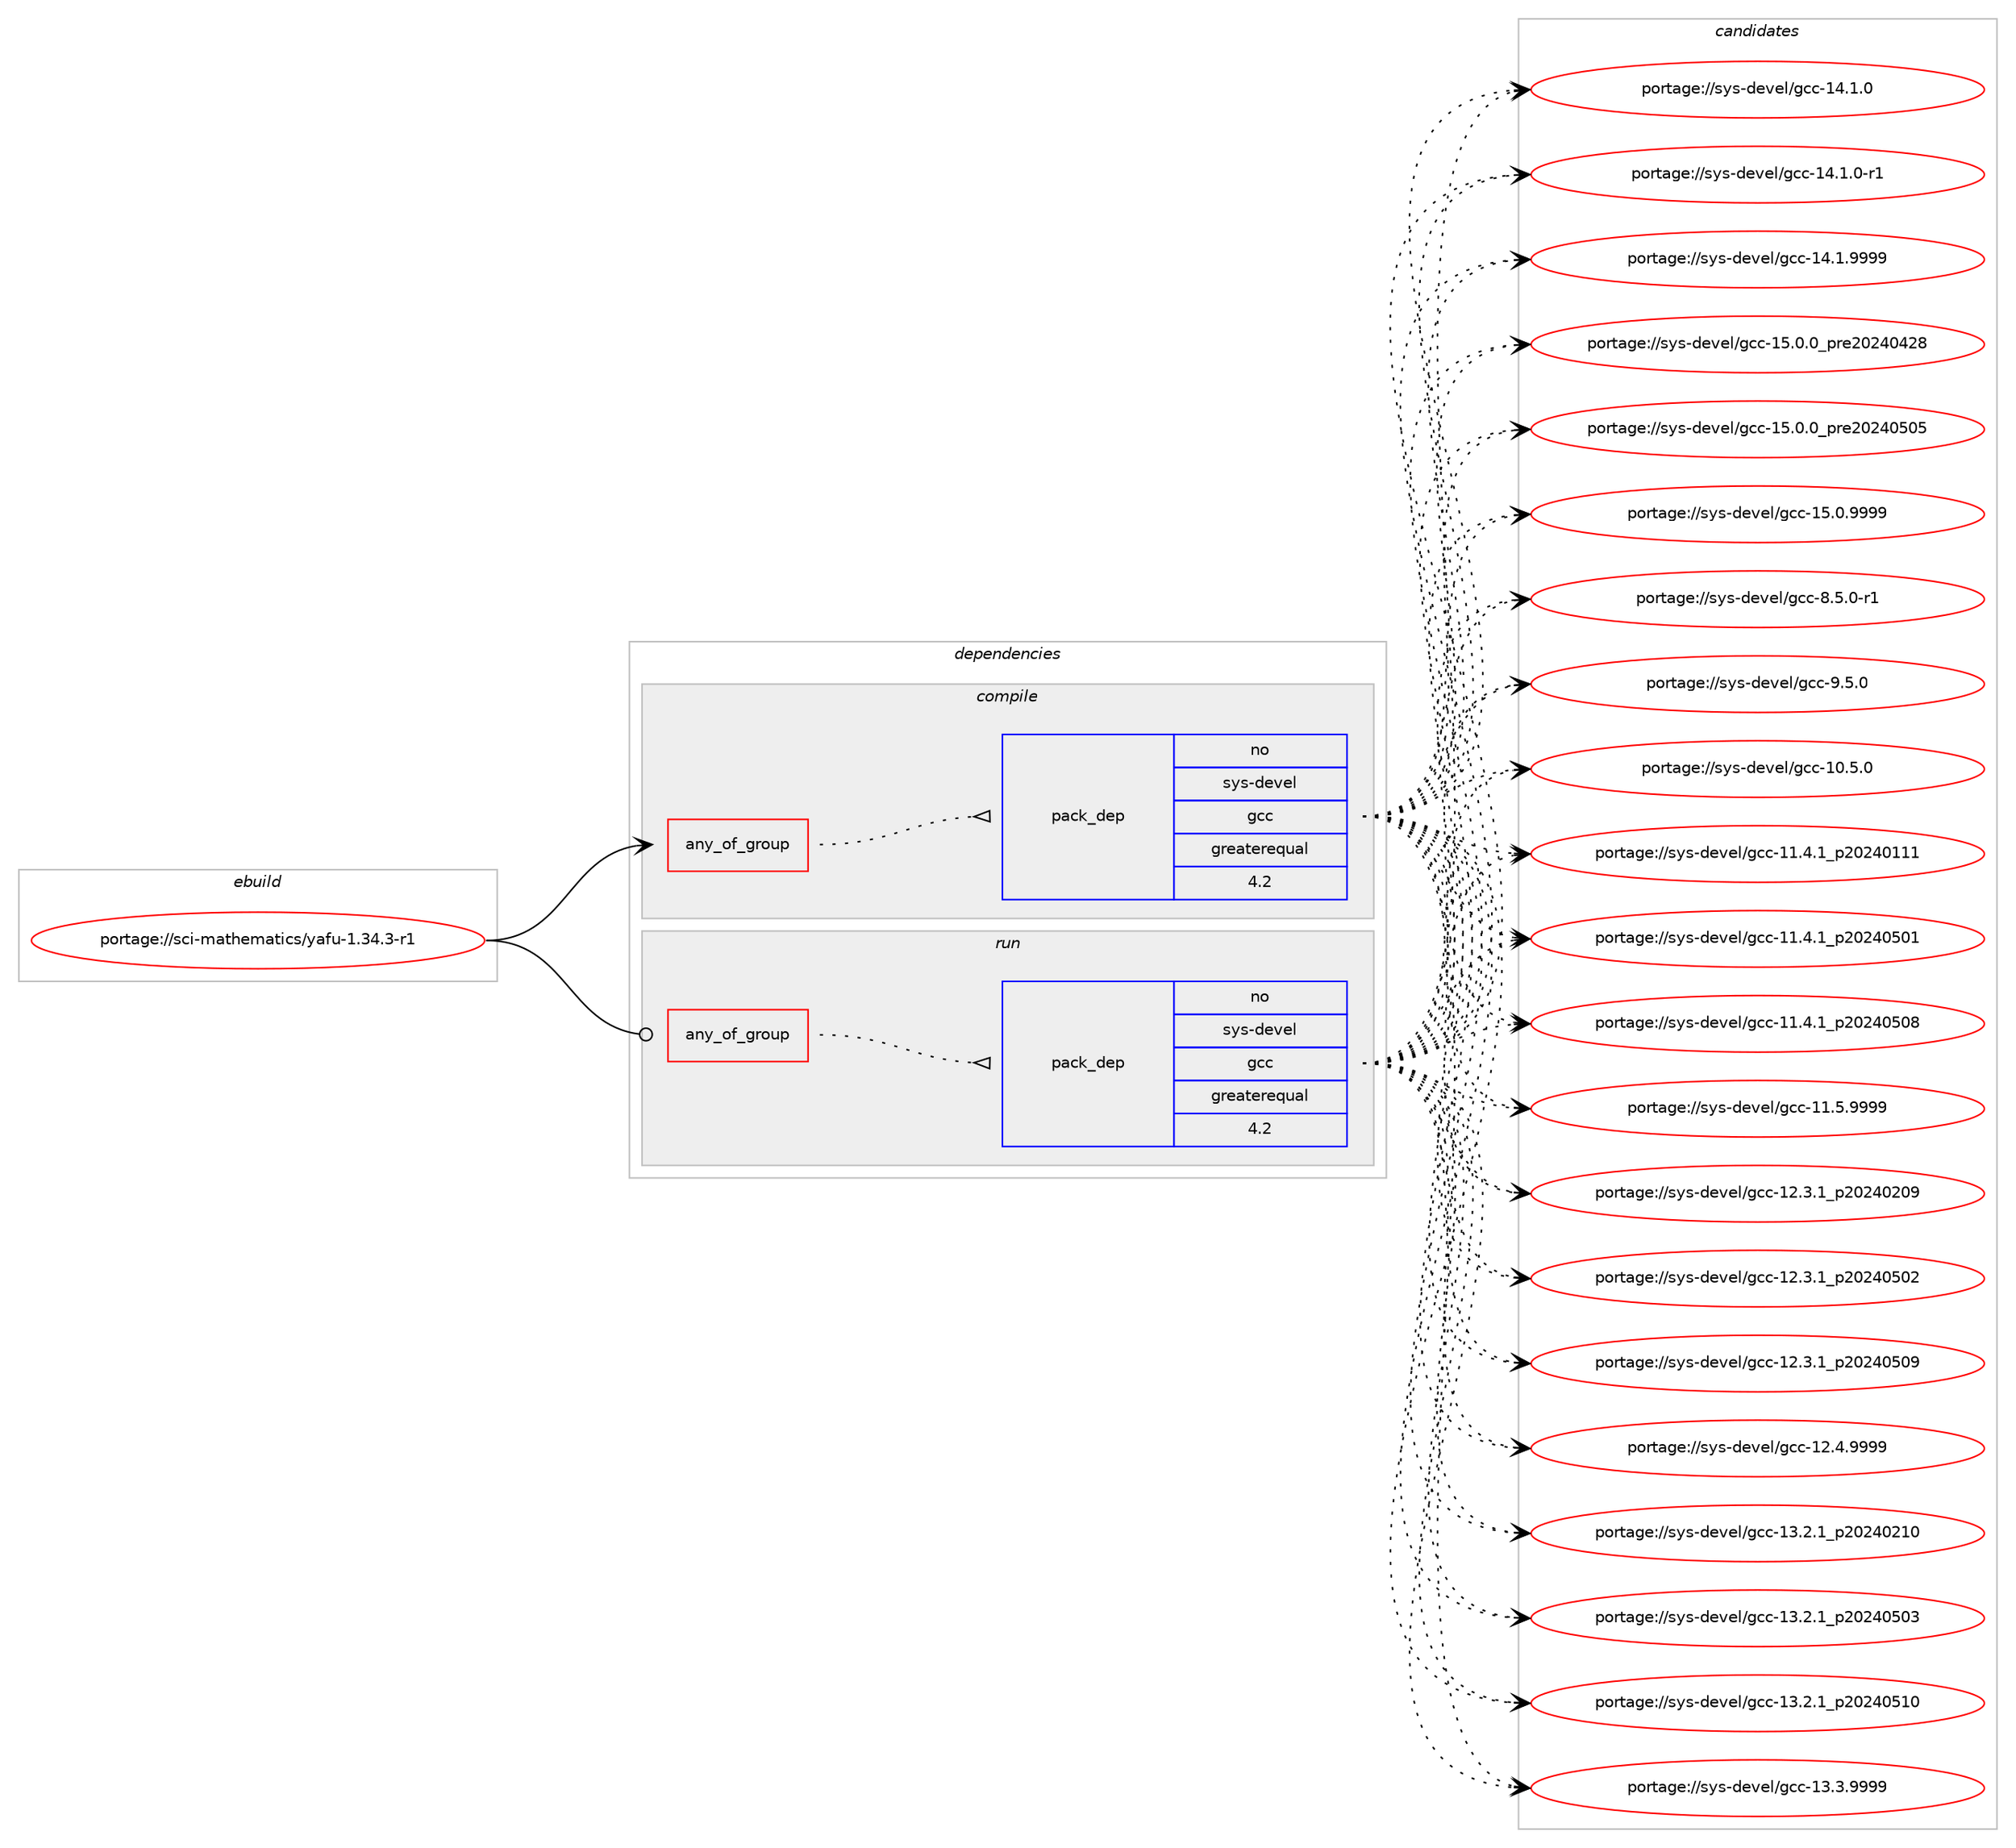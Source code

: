 digraph prolog {

# *************
# Graph options
# *************

newrank=true;
concentrate=true;
compound=true;
graph [rankdir=LR,fontname=Helvetica,fontsize=10,ranksep=1.5];#, ranksep=2.5, nodesep=0.2];
edge  [arrowhead=vee];
node  [fontname=Helvetica,fontsize=10];

# **********
# The ebuild
# **********

subgraph cluster_leftcol {
color=gray;
rank=same;
label=<<i>ebuild</i>>;
id [label="portage://sci-mathematics/yafu-1.34.3-r1", color=red, width=4, href="../sci-mathematics/yafu-1.34.3-r1.svg"];
}

# ****************
# The dependencies
# ****************

subgraph cluster_midcol {
color=gray;
label=<<i>dependencies</i>>;
subgraph cluster_compile {
fillcolor="#eeeeee";
style=filled;
label=<<i>compile</i>>;
subgraph any26 {
dependency1324 [label=<<TABLE BORDER="0" CELLBORDER="1" CELLSPACING="0" CELLPADDING="4"><TR><TD CELLPADDING="10">any_of_group</TD></TR></TABLE>>, shape=none, color=red];subgraph pack406 {
dependency1325 [label=<<TABLE BORDER="0" CELLBORDER="1" CELLSPACING="0" CELLPADDING="4" WIDTH="220"><TR><TD ROWSPAN="6" CELLPADDING="30">pack_dep</TD></TR><TR><TD WIDTH="110">no</TD></TR><TR><TD>sys-devel</TD></TR><TR><TD>gcc</TD></TR><TR><TD>greaterequal</TD></TR><TR><TD>4.2</TD></TR></TABLE>>, shape=none, color=blue];
}
dependency1324:e -> dependency1325:w [weight=20,style="dotted",arrowhead="oinv"];
# *** BEGIN UNKNOWN DEPENDENCY TYPE (TODO) ***
# dependency1324 -> package_dependency(portage://sci-mathematics/yafu-1.34.3-r1,install,no,sys-devel,clang-runtime,none,[,,],any_different_slot,[use(enable(openmp),none)])
# *** END UNKNOWN DEPENDENCY TYPE (TODO) ***

}
id:e -> dependency1324:w [weight=20,style="solid",arrowhead="vee"];
# *** BEGIN UNKNOWN DEPENDENCY TYPE (TODO) ***
# id -> package_dependency(portage://sci-mathematics/yafu-1.34.3-r1,install,no,dev-libs,gmp,none,[,,],[slot(0),equal],[])
# *** END UNKNOWN DEPENDENCY TYPE (TODO) ***

# *** BEGIN UNKNOWN DEPENDENCY TYPE (TODO) ***
# id -> package_dependency(portage://sci-mathematics/yafu-1.34.3-r1,install,no,sci-mathematics,gmp-ecm,none,[,,],[],[])
# *** END UNKNOWN DEPENDENCY TYPE (TODO) ***

}
subgraph cluster_compileandrun {
fillcolor="#eeeeee";
style=filled;
label=<<i>compile and run</i>>;
}
subgraph cluster_run {
fillcolor="#eeeeee";
style=filled;
label=<<i>run</i>>;
subgraph any27 {
dependency1326 [label=<<TABLE BORDER="0" CELLBORDER="1" CELLSPACING="0" CELLPADDING="4"><TR><TD CELLPADDING="10">any_of_group</TD></TR></TABLE>>, shape=none, color=red];subgraph pack407 {
dependency1327 [label=<<TABLE BORDER="0" CELLBORDER="1" CELLSPACING="0" CELLPADDING="4" WIDTH="220"><TR><TD ROWSPAN="6" CELLPADDING="30">pack_dep</TD></TR><TR><TD WIDTH="110">no</TD></TR><TR><TD>sys-devel</TD></TR><TR><TD>gcc</TD></TR><TR><TD>greaterequal</TD></TR><TR><TD>4.2</TD></TR></TABLE>>, shape=none, color=blue];
}
dependency1326:e -> dependency1327:w [weight=20,style="dotted",arrowhead="oinv"];
# *** BEGIN UNKNOWN DEPENDENCY TYPE (TODO) ***
# dependency1326 -> package_dependency(portage://sci-mathematics/yafu-1.34.3-r1,run,no,sys-devel,clang-runtime,none,[,,],any_different_slot,[use(enable(openmp),none)])
# *** END UNKNOWN DEPENDENCY TYPE (TODO) ***

}
id:e -> dependency1326:w [weight=20,style="solid",arrowhead="odot"];
# *** BEGIN UNKNOWN DEPENDENCY TYPE (TODO) ***
# id -> package_dependency(portage://sci-mathematics/yafu-1.34.3-r1,run,no,dev-libs,gmp,none,[,,],[slot(0),equal],[])
# *** END UNKNOWN DEPENDENCY TYPE (TODO) ***

# *** BEGIN UNKNOWN DEPENDENCY TYPE (TODO) ***
# id -> package_dependency(portage://sci-mathematics/yafu-1.34.3-r1,run,no,sci-mathematics,gmp-ecm,none,[,,],[],[])
# *** END UNKNOWN DEPENDENCY TYPE (TODO) ***

}
}

# **************
# The candidates
# **************

subgraph cluster_choices {
rank=same;
color=gray;
label=<<i>candidates</i>>;

subgraph choice406 {
color=black;
nodesep=1;
choice1151211154510010111810110847103999945494846534648 [label="portage://sys-devel/gcc-10.5.0", color=red, width=4,href="../sys-devel/gcc-10.5.0.svg"];
choice1151211154510010111810110847103999945494946524649951125048505248494949 [label="portage://sys-devel/gcc-11.4.1_p20240111", color=red, width=4,href="../sys-devel/gcc-11.4.1_p20240111.svg"];
choice1151211154510010111810110847103999945494946524649951125048505248534849 [label="portage://sys-devel/gcc-11.4.1_p20240501", color=red, width=4,href="../sys-devel/gcc-11.4.1_p20240501.svg"];
choice1151211154510010111810110847103999945494946524649951125048505248534856 [label="portage://sys-devel/gcc-11.4.1_p20240508", color=red, width=4,href="../sys-devel/gcc-11.4.1_p20240508.svg"];
choice1151211154510010111810110847103999945494946534657575757 [label="portage://sys-devel/gcc-11.5.9999", color=red, width=4,href="../sys-devel/gcc-11.5.9999.svg"];
choice1151211154510010111810110847103999945495046514649951125048505248504857 [label="portage://sys-devel/gcc-12.3.1_p20240209", color=red, width=4,href="../sys-devel/gcc-12.3.1_p20240209.svg"];
choice1151211154510010111810110847103999945495046514649951125048505248534850 [label="portage://sys-devel/gcc-12.3.1_p20240502", color=red, width=4,href="../sys-devel/gcc-12.3.1_p20240502.svg"];
choice1151211154510010111810110847103999945495046514649951125048505248534857 [label="portage://sys-devel/gcc-12.3.1_p20240509", color=red, width=4,href="../sys-devel/gcc-12.3.1_p20240509.svg"];
choice1151211154510010111810110847103999945495046524657575757 [label="portage://sys-devel/gcc-12.4.9999", color=red, width=4,href="../sys-devel/gcc-12.4.9999.svg"];
choice1151211154510010111810110847103999945495146504649951125048505248504948 [label="portage://sys-devel/gcc-13.2.1_p20240210", color=red, width=4,href="../sys-devel/gcc-13.2.1_p20240210.svg"];
choice1151211154510010111810110847103999945495146504649951125048505248534851 [label="portage://sys-devel/gcc-13.2.1_p20240503", color=red, width=4,href="../sys-devel/gcc-13.2.1_p20240503.svg"];
choice1151211154510010111810110847103999945495146504649951125048505248534948 [label="portage://sys-devel/gcc-13.2.1_p20240510", color=red, width=4,href="../sys-devel/gcc-13.2.1_p20240510.svg"];
choice1151211154510010111810110847103999945495146514657575757 [label="portage://sys-devel/gcc-13.3.9999", color=red, width=4,href="../sys-devel/gcc-13.3.9999.svg"];
choice1151211154510010111810110847103999945495246494648 [label="portage://sys-devel/gcc-14.1.0", color=red, width=4,href="../sys-devel/gcc-14.1.0.svg"];
choice11512111545100101118101108471039999454952464946484511449 [label="portage://sys-devel/gcc-14.1.0-r1", color=red, width=4,href="../sys-devel/gcc-14.1.0-r1.svg"];
choice1151211154510010111810110847103999945495246494657575757 [label="portage://sys-devel/gcc-14.1.9999", color=red, width=4,href="../sys-devel/gcc-14.1.9999.svg"];
choice1151211154510010111810110847103999945495346484648951121141015048505248525056 [label="portage://sys-devel/gcc-15.0.0_pre20240428", color=red, width=4,href="../sys-devel/gcc-15.0.0_pre20240428.svg"];
choice1151211154510010111810110847103999945495346484648951121141015048505248534853 [label="portage://sys-devel/gcc-15.0.0_pre20240505", color=red, width=4,href="../sys-devel/gcc-15.0.0_pre20240505.svg"];
choice1151211154510010111810110847103999945495346484657575757 [label="portage://sys-devel/gcc-15.0.9999", color=red, width=4,href="../sys-devel/gcc-15.0.9999.svg"];
choice115121115451001011181011084710399994556465346484511449 [label="portage://sys-devel/gcc-8.5.0-r1", color=red, width=4,href="../sys-devel/gcc-8.5.0-r1.svg"];
choice11512111545100101118101108471039999455746534648 [label="portage://sys-devel/gcc-9.5.0", color=red, width=4,href="../sys-devel/gcc-9.5.0.svg"];
dependency1325:e -> choice1151211154510010111810110847103999945494846534648:w [style=dotted,weight="100"];
dependency1325:e -> choice1151211154510010111810110847103999945494946524649951125048505248494949:w [style=dotted,weight="100"];
dependency1325:e -> choice1151211154510010111810110847103999945494946524649951125048505248534849:w [style=dotted,weight="100"];
dependency1325:e -> choice1151211154510010111810110847103999945494946524649951125048505248534856:w [style=dotted,weight="100"];
dependency1325:e -> choice1151211154510010111810110847103999945494946534657575757:w [style=dotted,weight="100"];
dependency1325:e -> choice1151211154510010111810110847103999945495046514649951125048505248504857:w [style=dotted,weight="100"];
dependency1325:e -> choice1151211154510010111810110847103999945495046514649951125048505248534850:w [style=dotted,weight="100"];
dependency1325:e -> choice1151211154510010111810110847103999945495046514649951125048505248534857:w [style=dotted,weight="100"];
dependency1325:e -> choice1151211154510010111810110847103999945495046524657575757:w [style=dotted,weight="100"];
dependency1325:e -> choice1151211154510010111810110847103999945495146504649951125048505248504948:w [style=dotted,weight="100"];
dependency1325:e -> choice1151211154510010111810110847103999945495146504649951125048505248534851:w [style=dotted,weight="100"];
dependency1325:e -> choice1151211154510010111810110847103999945495146504649951125048505248534948:w [style=dotted,weight="100"];
dependency1325:e -> choice1151211154510010111810110847103999945495146514657575757:w [style=dotted,weight="100"];
dependency1325:e -> choice1151211154510010111810110847103999945495246494648:w [style=dotted,weight="100"];
dependency1325:e -> choice11512111545100101118101108471039999454952464946484511449:w [style=dotted,weight="100"];
dependency1325:e -> choice1151211154510010111810110847103999945495246494657575757:w [style=dotted,weight="100"];
dependency1325:e -> choice1151211154510010111810110847103999945495346484648951121141015048505248525056:w [style=dotted,weight="100"];
dependency1325:e -> choice1151211154510010111810110847103999945495346484648951121141015048505248534853:w [style=dotted,weight="100"];
dependency1325:e -> choice1151211154510010111810110847103999945495346484657575757:w [style=dotted,weight="100"];
dependency1325:e -> choice115121115451001011181011084710399994556465346484511449:w [style=dotted,weight="100"];
dependency1325:e -> choice11512111545100101118101108471039999455746534648:w [style=dotted,weight="100"];
}
subgraph choice407 {
color=black;
nodesep=1;
choice1151211154510010111810110847103999945494846534648 [label="portage://sys-devel/gcc-10.5.0", color=red, width=4,href="../sys-devel/gcc-10.5.0.svg"];
choice1151211154510010111810110847103999945494946524649951125048505248494949 [label="portage://sys-devel/gcc-11.4.1_p20240111", color=red, width=4,href="../sys-devel/gcc-11.4.1_p20240111.svg"];
choice1151211154510010111810110847103999945494946524649951125048505248534849 [label="portage://sys-devel/gcc-11.4.1_p20240501", color=red, width=4,href="../sys-devel/gcc-11.4.1_p20240501.svg"];
choice1151211154510010111810110847103999945494946524649951125048505248534856 [label="portage://sys-devel/gcc-11.4.1_p20240508", color=red, width=4,href="../sys-devel/gcc-11.4.1_p20240508.svg"];
choice1151211154510010111810110847103999945494946534657575757 [label="portage://sys-devel/gcc-11.5.9999", color=red, width=4,href="../sys-devel/gcc-11.5.9999.svg"];
choice1151211154510010111810110847103999945495046514649951125048505248504857 [label="portage://sys-devel/gcc-12.3.1_p20240209", color=red, width=4,href="../sys-devel/gcc-12.3.1_p20240209.svg"];
choice1151211154510010111810110847103999945495046514649951125048505248534850 [label="portage://sys-devel/gcc-12.3.1_p20240502", color=red, width=4,href="../sys-devel/gcc-12.3.1_p20240502.svg"];
choice1151211154510010111810110847103999945495046514649951125048505248534857 [label="portage://sys-devel/gcc-12.3.1_p20240509", color=red, width=4,href="../sys-devel/gcc-12.3.1_p20240509.svg"];
choice1151211154510010111810110847103999945495046524657575757 [label="portage://sys-devel/gcc-12.4.9999", color=red, width=4,href="../sys-devel/gcc-12.4.9999.svg"];
choice1151211154510010111810110847103999945495146504649951125048505248504948 [label="portage://sys-devel/gcc-13.2.1_p20240210", color=red, width=4,href="../sys-devel/gcc-13.2.1_p20240210.svg"];
choice1151211154510010111810110847103999945495146504649951125048505248534851 [label="portage://sys-devel/gcc-13.2.1_p20240503", color=red, width=4,href="../sys-devel/gcc-13.2.1_p20240503.svg"];
choice1151211154510010111810110847103999945495146504649951125048505248534948 [label="portage://sys-devel/gcc-13.2.1_p20240510", color=red, width=4,href="../sys-devel/gcc-13.2.1_p20240510.svg"];
choice1151211154510010111810110847103999945495146514657575757 [label="portage://sys-devel/gcc-13.3.9999", color=red, width=4,href="../sys-devel/gcc-13.3.9999.svg"];
choice1151211154510010111810110847103999945495246494648 [label="portage://sys-devel/gcc-14.1.0", color=red, width=4,href="../sys-devel/gcc-14.1.0.svg"];
choice11512111545100101118101108471039999454952464946484511449 [label="portage://sys-devel/gcc-14.1.0-r1", color=red, width=4,href="../sys-devel/gcc-14.1.0-r1.svg"];
choice1151211154510010111810110847103999945495246494657575757 [label="portage://sys-devel/gcc-14.1.9999", color=red, width=4,href="../sys-devel/gcc-14.1.9999.svg"];
choice1151211154510010111810110847103999945495346484648951121141015048505248525056 [label="portage://sys-devel/gcc-15.0.0_pre20240428", color=red, width=4,href="../sys-devel/gcc-15.0.0_pre20240428.svg"];
choice1151211154510010111810110847103999945495346484648951121141015048505248534853 [label="portage://sys-devel/gcc-15.0.0_pre20240505", color=red, width=4,href="../sys-devel/gcc-15.0.0_pre20240505.svg"];
choice1151211154510010111810110847103999945495346484657575757 [label="portage://sys-devel/gcc-15.0.9999", color=red, width=4,href="../sys-devel/gcc-15.0.9999.svg"];
choice115121115451001011181011084710399994556465346484511449 [label="portage://sys-devel/gcc-8.5.0-r1", color=red, width=4,href="../sys-devel/gcc-8.5.0-r1.svg"];
choice11512111545100101118101108471039999455746534648 [label="portage://sys-devel/gcc-9.5.0", color=red, width=4,href="../sys-devel/gcc-9.5.0.svg"];
dependency1327:e -> choice1151211154510010111810110847103999945494846534648:w [style=dotted,weight="100"];
dependency1327:e -> choice1151211154510010111810110847103999945494946524649951125048505248494949:w [style=dotted,weight="100"];
dependency1327:e -> choice1151211154510010111810110847103999945494946524649951125048505248534849:w [style=dotted,weight="100"];
dependency1327:e -> choice1151211154510010111810110847103999945494946524649951125048505248534856:w [style=dotted,weight="100"];
dependency1327:e -> choice1151211154510010111810110847103999945494946534657575757:w [style=dotted,weight="100"];
dependency1327:e -> choice1151211154510010111810110847103999945495046514649951125048505248504857:w [style=dotted,weight="100"];
dependency1327:e -> choice1151211154510010111810110847103999945495046514649951125048505248534850:w [style=dotted,weight="100"];
dependency1327:e -> choice1151211154510010111810110847103999945495046514649951125048505248534857:w [style=dotted,weight="100"];
dependency1327:e -> choice1151211154510010111810110847103999945495046524657575757:w [style=dotted,weight="100"];
dependency1327:e -> choice1151211154510010111810110847103999945495146504649951125048505248504948:w [style=dotted,weight="100"];
dependency1327:e -> choice1151211154510010111810110847103999945495146504649951125048505248534851:w [style=dotted,weight="100"];
dependency1327:e -> choice1151211154510010111810110847103999945495146504649951125048505248534948:w [style=dotted,weight="100"];
dependency1327:e -> choice1151211154510010111810110847103999945495146514657575757:w [style=dotted,weight="100"];
dependency1327:e -> choice1151211154510010111810110847103999945495246494648:w [style=dotted,weight="100"];
dependency1327:e -> choice11512111545100101118101108471039999454952464946484511449:w [style=dotted,weight="100"];
dependency1327:e -> choice1151211154510010111810110847103999945495246494657575757:w [style=dotted,weight="100"];
dependency1327:e -> choice1151211154510010111810110847103999945495346484648951121141015048505248525056:w [style=dotted,weight="100"];
dependency1327:e -> choice1151211154510010111810110847103999945495346484648951121141015048505248534853:w [style=dotted,weight="100"];
dependency1327:e -> choice1151211154510010111810110847103999945495346484657575757:w [style=dotted,weight="100"];
dependency1327:e -> choice115121115451001011181011084710399994556465346484511449:w [style=dotted,weight="100"];
dependency1327:e -> choice11512111545100101118101108471039999455746534648:w [style=dotted,weight="100"];
}
}

}
